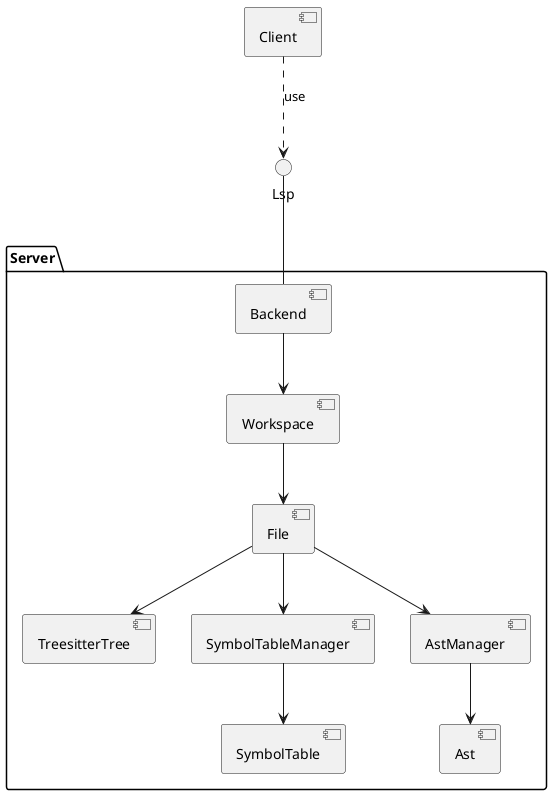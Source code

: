 @startuml

interface Lsp
component Client

package "Server" {
  component Backend
  component Workspace
  component File
  component TreesitterTree
  component SymbolTableManager
  component AstManager
  component SymbolTable
  component Ast
}

Lsp -- Backend 
Client ..> Lsp : use

Backend --> Workspace
Workspace --> File 
File --> TreesitterTree
File --> SymbolTableManager
SymbolTableManager --> SymbolTable
AstManager --> Ast

File --> AstManager 
@enduml